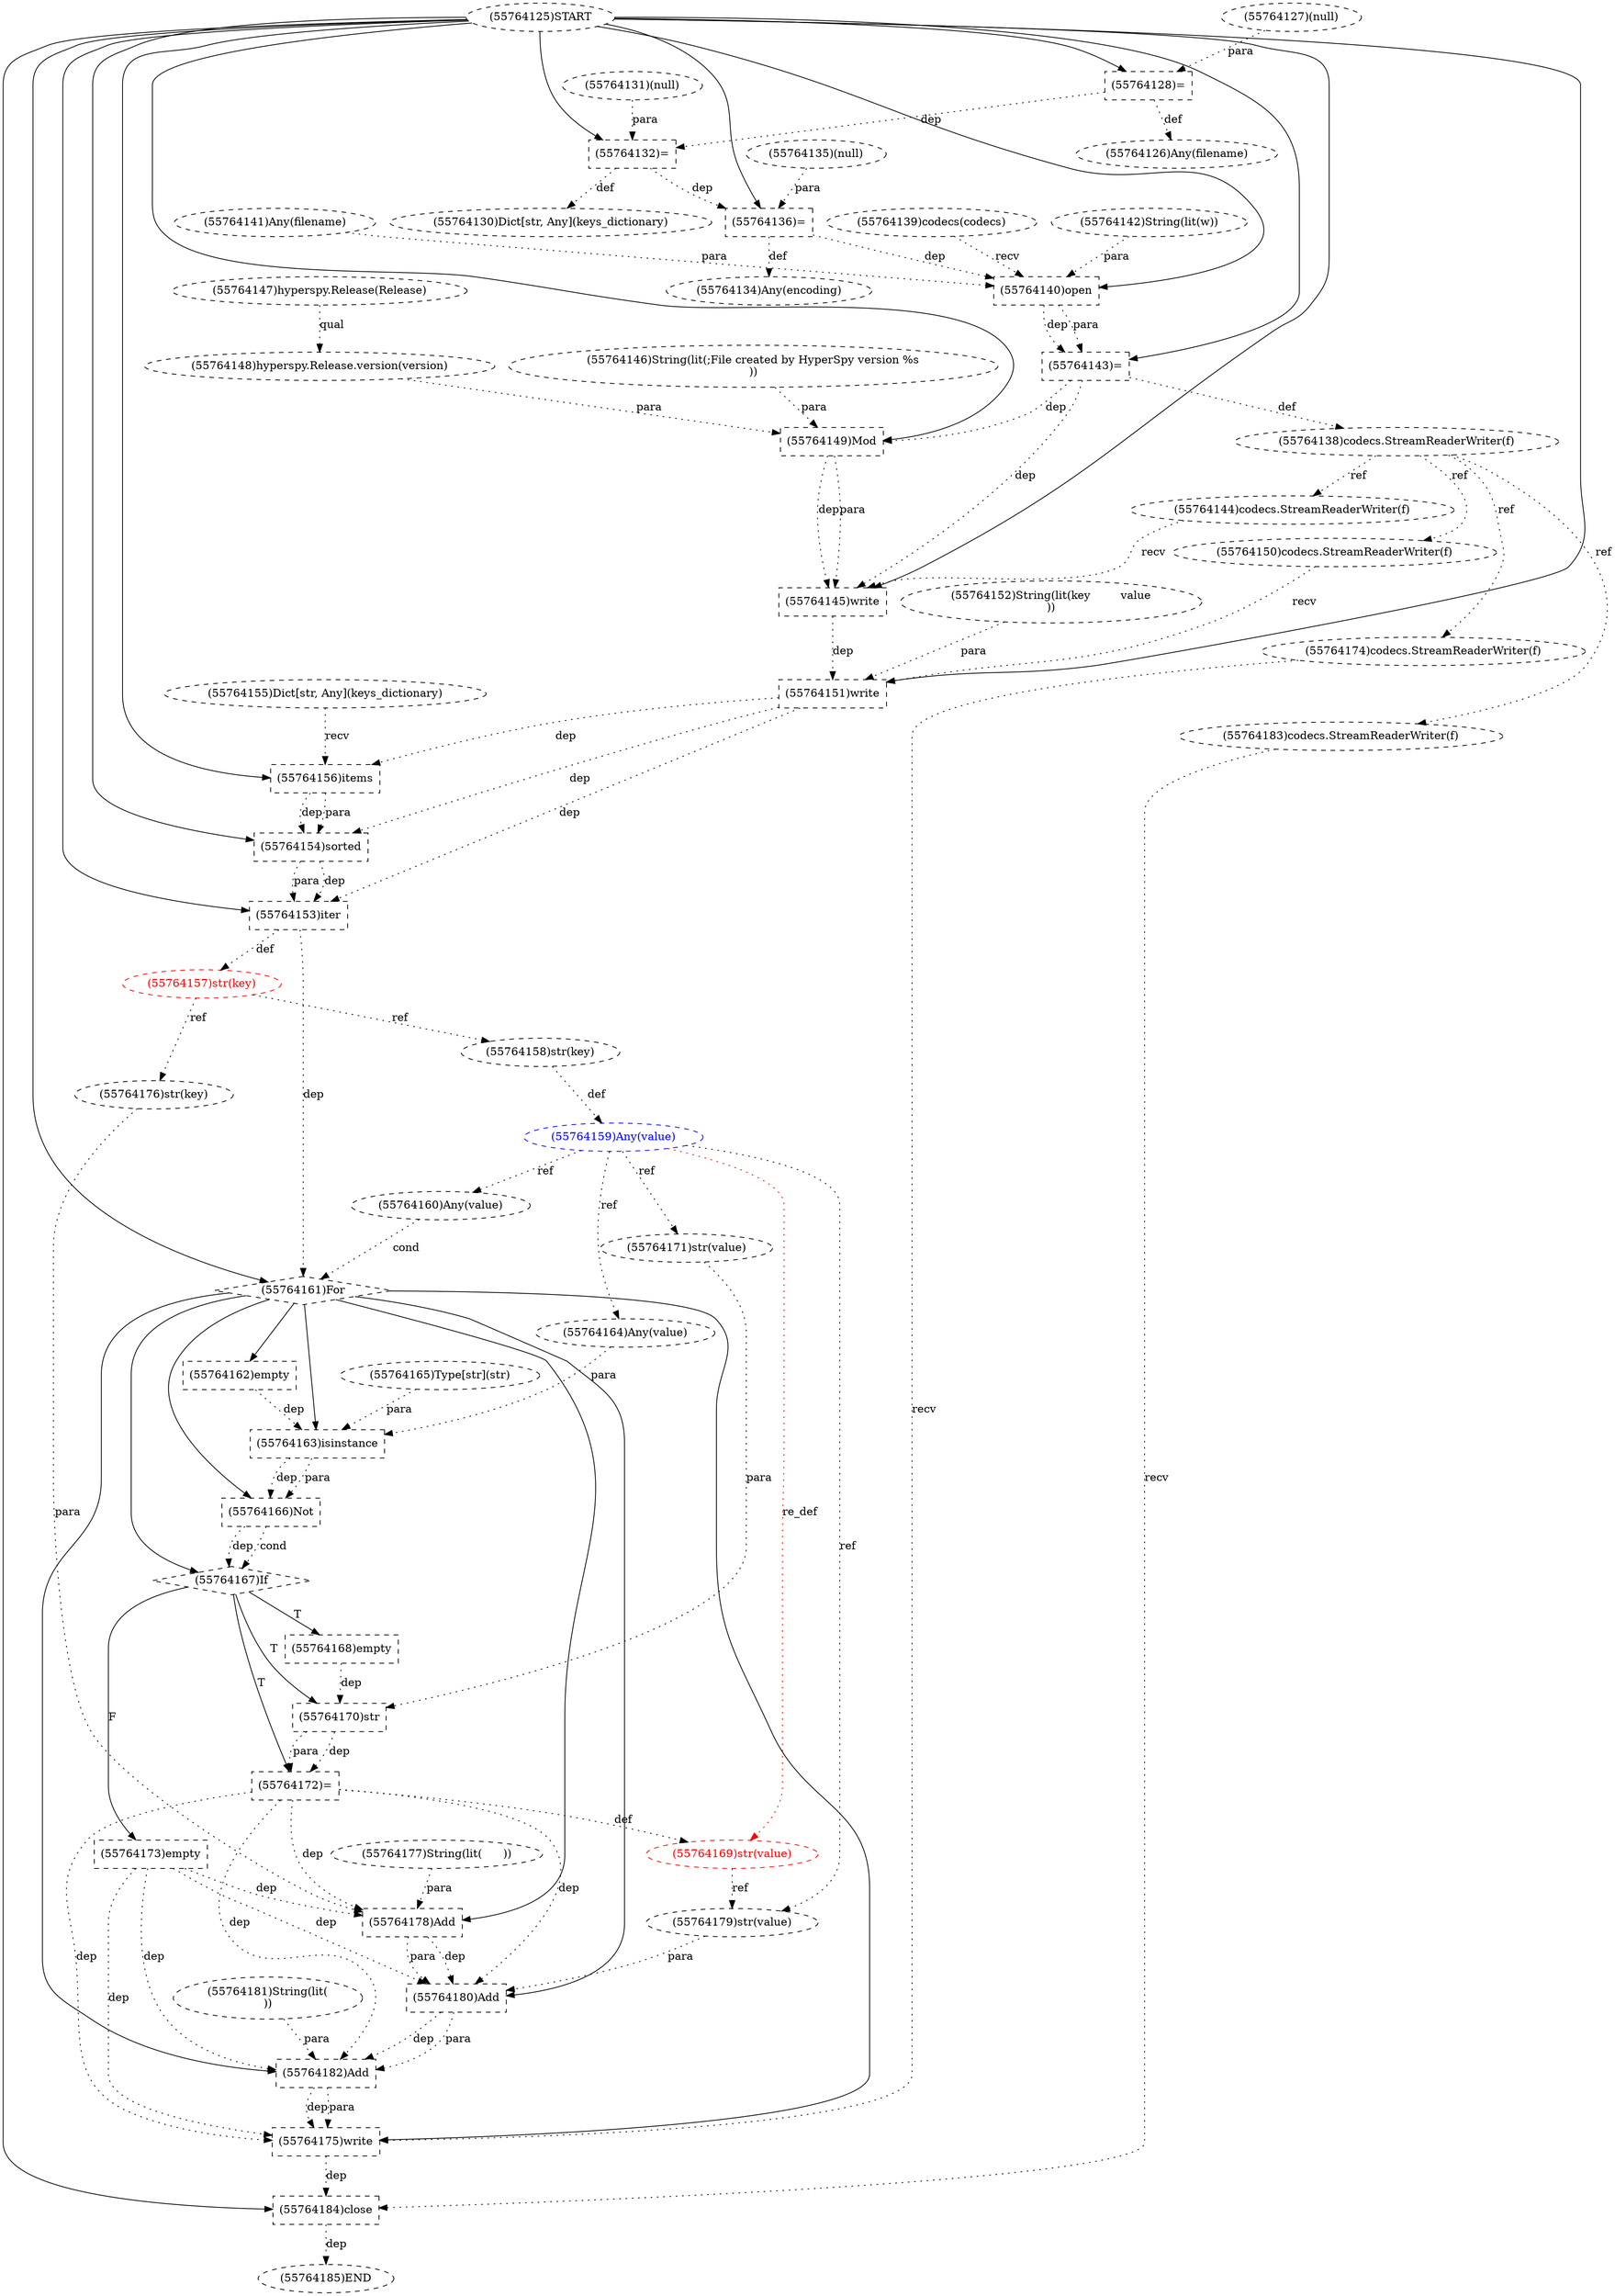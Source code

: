 digraph G {
1 [label="(55764178)Add" shape=box style=dashed]
2 [label="(55764143)=" shape=box style=dashed color=black fontcolor=black]
3 [label="(55764171)str(value)" shape=ellipse style=dashed]
4 [label="(55764185)END" style=dashed]
5 [label="(55764151)write" shape=box style=dashed]
6 [label="(55764164)Any(value)" shape=ellipse style=dashed]
7 [label="(55764152)String(lit(key	value
))" shape=ellipse style=dashed]
8 [label="(55764177)String(lit(	))" shape=ellipse style=dashed]
9 [label="(55764181)String(lit(
))" shape=ellipse style=dashed]
10 [label="(55764184)close" shape=box style=dashed color=black fontcolor=black]
11 [label="(55764156)items" shape=box style=dashed]
12 [label="(55764155)Dict[str, Any](keys_dictionary)" shape=ellipse style=dashed]
13 [label="(55764140)open" shape=box style=dashed color=black fontcolor=black]
14 [label="(55764160)Any(value)" shape=ellipse style=dashed]
15 [label="(55764128)=" shape=box style=dashed]
16 [label="(55764174)codecs.StreamReaderWriter(f)" shape=ellipse style=dashed]
17 [label="(55764172)=" shape=box style=dashed]
18 [label="(55764175)write" shape=box style=dashed]
19 [label="(55764147)hyperspy.Release(Release)" shape=ellipse style=dashed]
20 [label="(55764126)Any(filename)" shape=ellipse style=dashed]
21 [label="(55764134)Any(encoding)" shape=ellipse style=dashed]
22 [label="(55764165)Type[str](str)" shape=ellipse style=dashed]
23 [label="(55764141)Any(filename)" shape=ellipse style=dashed]
24 [label="(55764159)Any(value)" shape=ellipse style=dashed color=blue fontcolor=blue]
25 [label="(55764163)isinstance" shape=box style=dashed]
26 [label="(55764145)write" shape=box style=dashed]
27 [label="(55764154)sorted" shape=box style=dashed]
28 [label="(55764149)Mod" shape=box style=dashed]
29 [label="(55764139)codecs(codecs)" shape=ellipse style=dashed]
30 [label="(55764158)str(key)" shape=ellipse style=dashed]
31 [label="(55764125)START" style=dashed]
32 [label="(55764182)Add" shape=box style=dashed]
33 [label="(55764170)str" shape=box style=dashed]
34 [label="(55764173)empty" shape=box style=dashed]
35 [label="(55764168)empty" shape=box style=dashed]
36 [label="(55764167)If" shape=diamond style=dashed]
37 [label="(55764130)Dict[str, Any](keys_dictionary)" shape=ellipse style=dashed]
38 [label="(55764142)String(lit(w))" shape=ellipse style=dashed color=black fontcolor=black]
39 [label="(55764127)(null)" shape=ellipse style=dashed]
40 [label="(55764157)str(key)" shape=ellipse style=dashed color=red fontcolor=red]
41 [label="(55764180)Add" shape=box style=dashed]
42 [label="(55764131)(null)" shape=ellipse style=dashed]
43 [label="(55764150)codecs.StreamReaderWriter(f)" shape=ellipse style=dashed]
44 [label="(55764148)hyperspy.Release.version(version)" shape=ellipse style=dashed]
45 [label="(55764169)str(value)" shape=ellipse style=dashed color=red fontcolor=red]
46 [label="(55764183)codecs.StreamReaderWriter(f)" shape=ellipse style=dashed color=black fontcolor=black]
47 [label="(55764135)(null)" shape=ellipse style=dashed]
48 [label="(55764132)=" shape=box style=dashed]
49 [label="(55764179)str(value)" shape=ellipse style=dashed]
50 [label="(55764136)=" shape=box style=dashed]
51 [label="(55764162)empty" shape=box style=dashed]
52 [label="(55764138)codecs.StreamReaderWriter(f)" shape=ellipse style=dashed color=black fontcolor=black]
53 [label="(55764144)codecs.StreamReaderWriter(f)" shape=ellipse style=dashed]
54 [label="(55764146)String(lit(;File created by HyperSpy version %s
))" shape=ellipse style=dashed]
55 [label="(55764176)str(key)" shape=ellipse style=dashed]
56 [label="(55764153)iter" shape=box style=dashed]
57 [label="(55764161)For" shape=diamond style=dashed]
58 [label="(55764166)Not" shape=box style=dashed]
57 -> 1 [label="" style=solid];
55 -> 1 [label="para" style=dotted];
8 -> 1 [label="para" style=dotted];
34 -> 1 [label="dep" style=dotted];
17 -> 1 [label="dep" style=dotted];
31 -> 2 [label="" style=solid];
13 -> 2 [label="dep" style=dotted];
13 -> 2 [label="para" style=dotted];
24 -> 3 [label="ref" style=dotted];
10 -> 4 [label="dep" style=dotted];
31 -> 5 [label="" style=solid];
43 -> 5 [label="recv" style=dotted];
7 -> 5 [label="para" style=dotted];
26 -> 5 [label="dep" style=dotted];
24 -> 6 [label="ref" style=dotted];
31 -> 10 [label="" style=solid];
46 -> 10 [label="recv" style=dotted];
18 -> 10 [label="dep" style=dotted];
31 -> 11 [label="" style=solid];
12 -> 11 [label="recv" style=dotted];
5 -> 11 [label="dep" style=dotted];
31 -> 13 [label="" style=solid];
29 -> 13 [label="recv" style=dotted];
23 -> 13 [label="para" style=dotted];
38 -> 13 [label="para" style=dotted];
50 -> 13 [label="dep" style=dotted];
24 -> 14 [label="ref" style=dotted];
31 -> 15 [label="" style=solid];
39 -> 15 [label="para" style=dotted];
52 -> 16 [label="ref" style=dotted];
36 -> 17 [label="T"];
33 -> 17 [label="dep" style=dotted];
33 -> 17 [label="para" style=dotted];
57 -> 18 [label="" style=solid];
16 -> 18 [label="recv" style=dotted];
32 -> 18 [label="dep" style=dotted];
32 -> 18 [label="para" style=dotted];
34 -> 18 [label="dep" style=dotted];
17 -> 18 [label="dep" style=dotted];
15 -> 20 [label="def" style=dotted];
50 -> 21 [label="def" style=dotted];
30 -> 24 [label="def" style=dotted];
57 -> 25 [label="" style=solid];
6 -> 25 [label="para" style=dotted];
22 -> 25 [label="para" style=dotted];
51 -> 25 [label="dep" style=dotted];
31 -> 26 [label="" style=solid];
53 -> 26 [label="recv" style=dotted];
28 -> 26 [label="dep" style=dotted];
28 -> 26 [label="para" style=dotted];
2 -> 26 [label="dep" style=dotted];
31 -> 27 [label="" style=solid];
11 -> 27 [label="dep" style=dotted];
11 -> 27 [label="para" style=dotted];
5 -> 27 [label="dep" style=dotted];
31 -> 28 [label="" style=solid];
54 -> 28 [label="para" style=dotted];
44 -> 28 [label="para" style=dotted];
2 -> 28 [label="dep" style=dotted];
40 -> 30 [label="ref" style=dotted];
57 -> 32 [label="" style=solid];
41 -> 32 [label="dep" style=dotted];
41 -> 32 [label="para" style=dotted];
9 -> 32 [label="para" style=dotted];
34 -> 32 [label="dep" style=dotted];
17 -> 32 [label="dep" style=dotted];
36 -> 33 [label="T"];
3 -> 33 [label="para" style=dotted];
35 -> 33 [label="dep" style=dotted];
36 -> 34 [label="F"];
36 -> 35 [label="T"];
57 -> 36 [label="" style=solid];
58 -> 36 [label="dep" style=dotted];
58 -> 36 [label="cond" style=dotted];
48 -> 37 [label="def" style=dotted];
56 -> 40 [label="def" style=dotted];
57 -> 41 [label="" style=solid];
1 -> 41 [label="dep" style=dotted];
1 -> 41 [label="para" style=dotted];
49 -> 41 [label="para" style=dotted];
34 -> 41 [label="dep" style=dotted];
17 -> 41 [label="dep" style=dotted];
52 -> 43 [label="ref" style=dotted];
19 -> 44 [label="qual" style=dotted];
17 -> 45 [label="def" style=dotted];
24 -> 45 [label="re_def" style=dotted color=red];
52 -> 46 [label="ref" style=dotted];
31 -> 48 [label="" style=solid];
42 -> 48 [label="para" style=dotted];
15 -> 48 [label="dep" style=dotted];
45 -> 49 [label="ref" style=dotted];
24 -> 49 [label="ref" style=dotted];
31 -> 50 [label="" style=solid];
47 -> 50 [label="para" style=dotted];
48 -> 50 [label="dep" style=dotted];
57 -> 51 [label="" style=solid];
2 -> 52 [label="def" style=dotted];
52 -> 53 [label="ref" style=dotted];
40 -> 55 [label="ref" style=dotted];
31 -> 56 [label="" style=solid];
27 -> 56 [label="dep" style=dotted];
27 -> 56 [label="para" style=dotted];
5 -> 56 [label="dep" style=dotted];
31 -> 57 [label="" style=solid];
56 -> 57 [label="dep" style=dotted];
14 -> 57 [label="cond" style=dotted];
57 -> 58 [label="" style=solid];
25 -> 58 [label="dep" style=dotted];
25 -> 58 [label="para" style=dotted];
}
